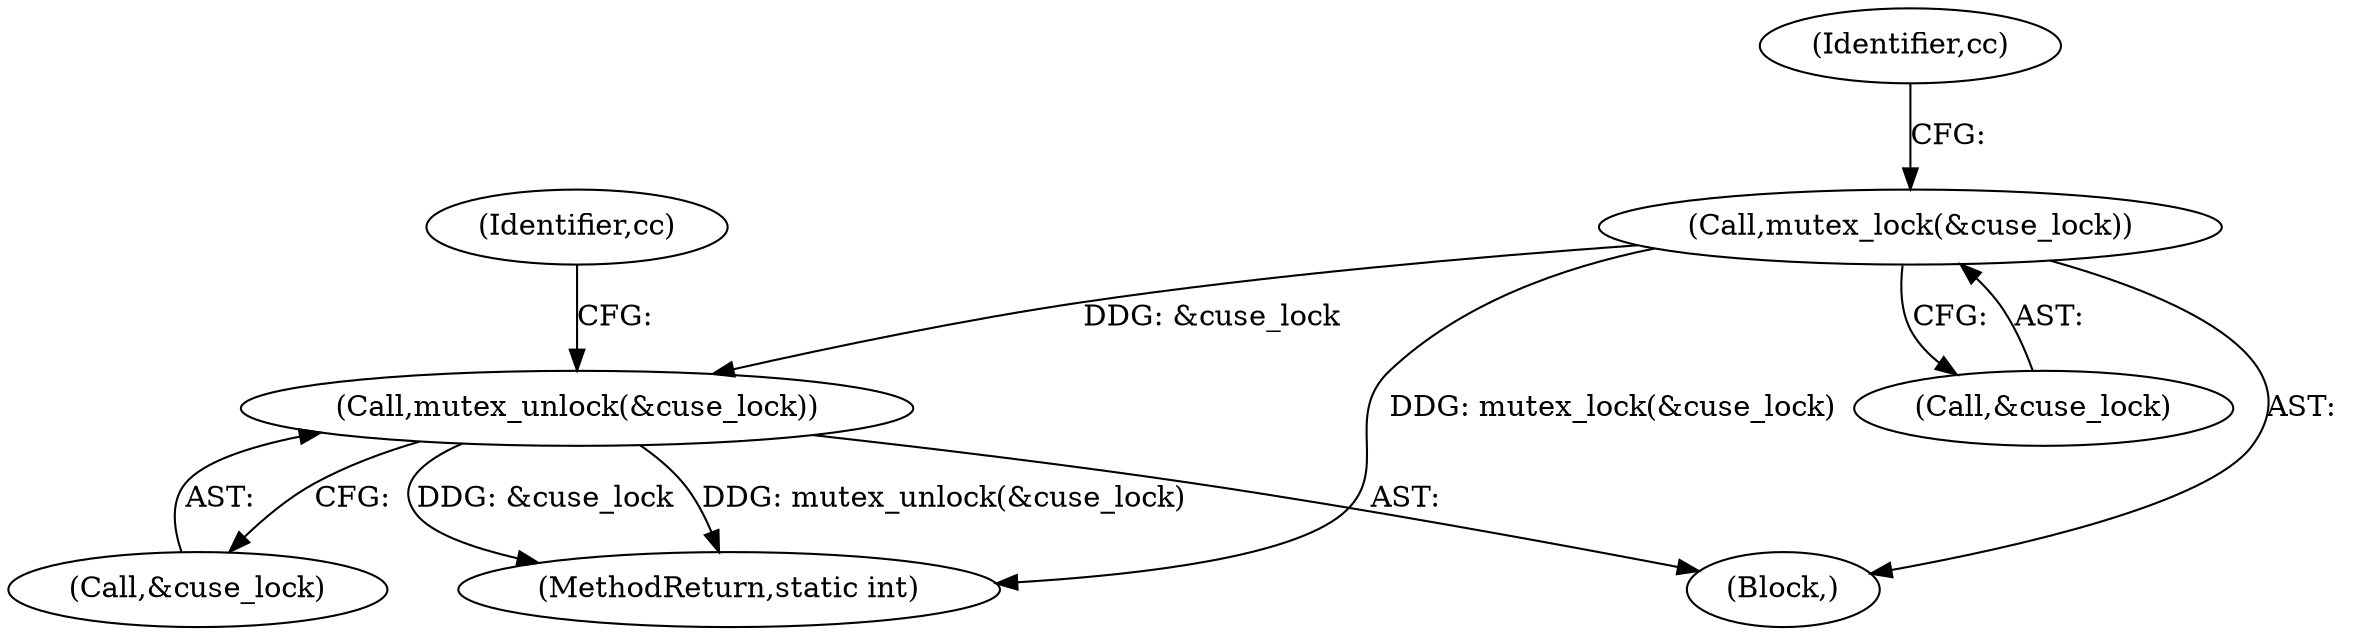 digraph "0_linux_2c5816b4beccc8ba709144539f6fdd764f8fa49c@API" {
"1000130" [label="(Call,mutex_unlock(&cuse_lock))"];
"1000122" [label="(Call,mutex_lock(&cuse_lock))"];
"1000169" [label="(MethodReturn,static int)"];
"1000107" [label="(Block,)"];
"1000128" [label="(Identifier,cc)"];
"1000123" [label="(Call,&cuse_lock)"];
"1000130" [label="(Call,mutex_unlock(&cuse_lock))"];
"1000131" [label="(Call,&cuse_lock)"];
"1000122" [label="(Call,mutex_lock(&cuse_lock))"];
"1000135" [label="(Identifier,cc)"];
"1000130" -> "1000107"  [label="AST: "];
"1000130" -> "1000131"  [label="CFG: "];
"1000131" -> "1000130"  [label="AST: "];
"1000135" -> "1000130"  [label="CFG: "];
"1000130" -> "1000169"  [label="DDG: mutex_unlock(&cuse_lock)"];
"1000130" -> "1000169"  [label="DDG: &cuse_lock"];
"1000122" -> "1000130"  [label="DDG: &cuse_lock"];
"1000122" -> "1000107"  [label="AST: "];
"1000122" -> "1000123"  [label="CFG: "];
"1000123" -> "1000122"  [label="AST: "];
"1000128" -> "1000122"  [label="CFG: "];
"1000122" -> "1000169"  [label="DDG: mutex_lock(&cuse_lock)"];
}
